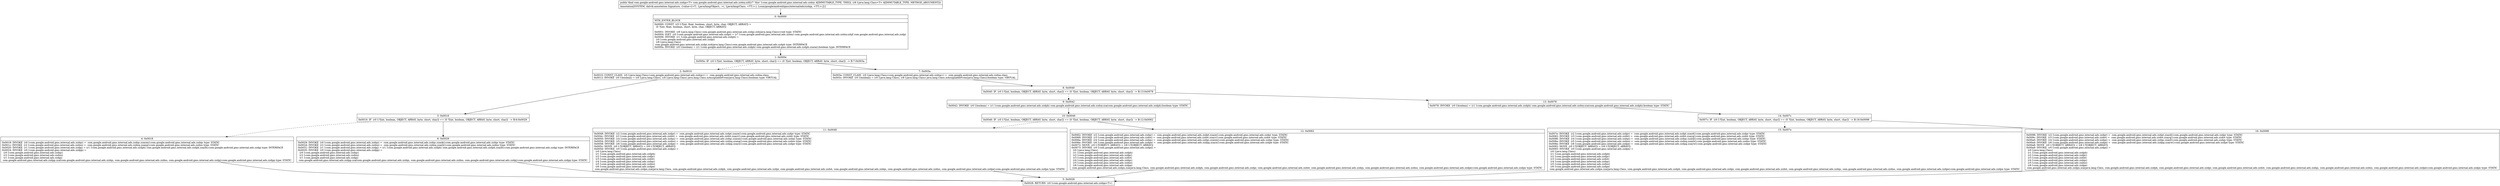 digraph "CFG forcom.google.android.gms.internal.ads.zzdoy.zzf(Ljava\/lang\/Class;)Lcom\/google\/android\/gms\/internal\/ads\/zzdqa;" {
Node_0 [shape=record,label="{0\:\ 0x0000|MTH_ENTER_BLOCK\l|0x0000: CONST  (r5 I:?[int, float, boolean, short, byte, char, OBJECT, ARRAY]) = \l  (0 ?[int, float, boolean, short, byte, char, OBJECT, ARRAY])\l \l0x0001: INVOKE  (r8 I:java.lang.Class) com.google.android.gms.internal.ads.zzdqc.zzh(java.lang.Class):void type: STATIC \l0x0004: IGET  (r0 I:com.google.android.gms.internal.ads.zzdpi) = (r7 I:com.google.android.gms.internal.ads.zzdoy) com.google.android.gms.internal.ads.zzdoy.zzhjf com.google.android.gms.internal.ads.zzdpi \l0x0006: INVOKE  (r1 I:com.google.android.gms.internal.ads.zzdph) = \l  (r0 I:com.google.android.gms.internal.ads.zzdpi)\l  (r8 I:java.lang.Class)\l com.google.android.gms.internal.ads.zzdpi.zzd(java.lang.Class):com.google.android.gms.internal.ads.zzdph type: INTERFACE \l0x000a: INVOKE  (r0 I:boolean) = (r1 I:com.google.android.gms.internal.ads.zzdph) com.google.android.gms.internal.ads.zzdph.zzaza():boolean type: INTERFACE \l}"];
Node_1 [shape=record,label="{1\:\ 0x000e|0x000e: IF  (r0 I:?[int, boolean, OBJECT, ARRAY, byte, short, char]) == (0 ?[int, boolean, OBJECT, ARRAY, byte, short, char])  \-\> B:7:0x003a \l}"];
Node_2 [shape=record,label="{2\:\ 0x0010|0x0010: CONST_CLASS  (r0 I:java.lang.Class\<com.google.android.gms.internal.ads.zzdoa\>) =  com.google.android.gms.internal.ads.zzdoa.class \l0x0012: INVOKE  (r0 I:boolean) = (r0 I:java.lang.Class), (r8 I:java.lang.Class) java.lang.Class.isAssignableFrom(java.lang.Class):boolean type: VIRTUAL \l}"];
Node_3 [shape=record,label="{3\:\ 0x0016|0x0016: IF  (r0 I:?[int, boolean, OBJECT, ARRAY, byte, short, char]) == (0 ?[int, boolean, OBJECT, ARRAY, byte, short, char])  \-\> B:6:0x0029 \l}"];
Node_4 [shape=record,label="{4\:\ 0x0018|0x0018: INVOKE  (r0 I:com.google.android.gms.internal.ads.zzdqs) =  com.google.android.gms.internal.ads.zzdqc.zzazm():com.google.android.gms.internal.ads.zzdqs type: STATIC \l0x001c: INVOKE  (r2 I:com.google.android.gms.internal.ads.zzdno) =  com.google.android.gms.internal.ads.zzdnq.zzaxg():com.google.android.gms.internal.ads.zzdno type: STATIC \l0x0020: INVOKE  (r1 I:com.google.android.gms.internal.ads.zzdpj) = (r1 I:com.google.android.gms.internal.ads.zzdph) com.google.android.gms.internal.ads.zzdph.zzazb():com.google.android.gms.internal.ads.zzdpj type: INTERFACE \l0x0024: INVOKE  (r0 I:com.google.android.gms.internal.ads.zzdpp) = \l  (r0 I:com.google.android.gms.internal.ads.zzdqs)\l  (r2 I:com.google.android.gms.internal.ads.zzdno)\l  (r1 I:com.google.android.gms.internal.ads.zzdpj)\l com.google.android.gms.internal.ads.zzdpp.zza(com.google.android.gms.internal.ads.zzdqs, com.google.android.gms.internal.ads.zzdno, com.google.android.gms.internal.ads.zzdpj):com.google.android.gms.internal.ads.zzdpp type: STATIC \l}"];
Node_5 [shape=record,label="{5\:\ 0x0028|0x0028: RETURN  (r0 I:com.google.android.gms.internal.ads.zzdqa\<T\>) \l}"];
Node_6 [shape=record,label="{6\:\ 0x0029|0x0029: INVOKE  (r0 I:com.google.android.gms.internal.ads.zzdqs) =  com.google.android.gms.internal.ads.zzdqc.zzazk():com.google.android.gms.internal.ads.zzdqs type: STATIC \l0x002d: INVOKE  (r2 I:com.google.android.gms.internal.ads.zzdno) =  com.google.android.gms.internal.ads.zzdnq.zzaxh():com.google.android.gms.internal.ads.zzdno type: STATIC \l0x0031: INVOKE  (r1 I:com.google.android.gms.internal.ads.zzdpj) = (r1 I:com.google.android.gms.internal.ads.zzdph) com.google.android.gms.internal.ads.zzdph.zzazb():com.google.android.gms.internal.ads.zzdpj type: INTERFACE \l0x0035: INVOKE  (r0 I:com.google.android.gms.internal.ads.zzdpp) = \l  (r0 I:com.google.android.gms.internal.ads.zzdqs)\l  (r2 I:com.google.android.gms.internal.ads.zzdno)\l  (r1 I:com.google.android.gms.internal.ads.zzdpj)\l com.google.android.gms.internal.ads.zzdpp.zza(com.google.android.gms.internal.ads.zzdqs, com.google.android.gms.internal.ads.zzdno, com.google.android.gms.internal.ads.zzdpj):com.google.android.gms.internal.ads.zzdpp type: STATIC \l}"];
Node_7 [shape=record,label="{7\:\ 0x003a|0x003a: CONST_CLASS  (r0 I:java.lang.Class\<com.google.android.gms.internal.ads.zzdoa\>) =  com.google.android.gms.internal.ads.zzdoa.class \l0x003c: INVOKE  (r0 I:boolean) = (r0 I:java.lang.Class), (r8 I:java.lang.Class) java.lang.Class.isAssignableFrom(java.lang.Class):boolean type: VIRTUAL \l}"];
Node_8 [shape=record,label="{8\:\ 0x0040|0x0040: IF  (r0 I:?[int, boolean, OBJECT, ARRAY, byte, short, char]) == (0 ?[int, boolean, OBJECT, ARRAY, byte, short, char])  \-\> B:13:0x0078 \l}"];
Node_9 [shape=record,label="{9\:\ 0x0042|0x0042: INVOKE  (r0 I:boolean) = (r1 I:com.google.android.gms.internal.ads.zzdph) com.google.android.gms.internal.ads.zzdoy.zza(com.google.android.gms.internal.ads.zzdph):boolean type: STATIC \l}"];
Node_10 [shape=record,label="{10\:\ 0x0046|0x0046: IF  (r0 I:?[int, boolean, OBJECT, ARRAY, byte, short, char]) == (0 ?[int, boolean, OBJECT, ARRAY, byte, short, char])  \-\> B:12:0x0062 \l}"];
Node_11 [shape=record,label="{11\:\ 0x0048|0x0048: INVOKE  (r2 I:com.google.android.gms.internal.ads.zzdpr) =  com.google.android.gms.internal.ads.zzdpt.zzaze():com.google.android.gms.internal.ads.zzdpr type: STATIC \l0x004c: INVOKE  (r3 I:com.google.android.gms.internal.ads.zzdot) =  com.google.android.gms.internal.ads.zzdot.zzayr():com.google.android.gms.internal.ads.zzdot type: STATIC \l0x0050: INVOKE  (r4 I:com.google.android.gms.internal.ads.zzdqs) =  com.google.android.gms.internal.ads.zzdqc.zzazm():com.google.android.gms.internal.ads.zzdqs type: STATIC \l0x0054: INVOKE  (r5 I:com.google.android.gms.internal.ads.zzdno) =  com.google.android.gms.internal.ads.zzdnq.zzaxg():com.google.android.gms.internal.ads.zzdno type: STATIC \l0x0058: INVOKE  (r6 I:com.google.android.gms.internal.ads.zzdpe) =  com.google.android.gms.internal.ads.zzdpg.zzayx():com.google.android.gms.internal.ads.zzdpe type: STATIC \l0x005c: MOVE  (r0 I:?[OBJECT, ARRAY]) = (r8 I:?[OBJECT, ARRAY]) \l0x005d: INVOKE  (r0 I:com.google.android.gms.internal.ads.zzdpn) = \l  (r0 I:java.lang.Class)\l  (r1 I:com.google.android.gms.internal.ads.zzdph)\l  (r2 I:com.google.android.gms.internal.ads.zzdpr)\l  (r3 I:com.google.android.gms.internal.ads.zzdot)\l  (r4 I:com.google.android.gms.internal.ads.zzdqs)\l  (r5 I:com.google.android.gms.internal.ads.zzdno)\l  (r6 I:com.google.android.gms.internal.ads.zzdpe)\l com.google.android.gms.internal.ads.zzdpn.zza(java.lang.Class, com.google.android.gms.internal.ads.zzdph, com.google.android.gms.internal.ads.zzdpr, com.google.android.gms.internal.ads.zzdot, com.google.android.gms.internal.ads.zzdqs, com.google.android.gms.internal.ads.zzdno, com.google.android.gms.internal.ads.zzdpe):com.google.android.gms.internal.ads.zzdpn type: STATIC \l}"];
Node_12 [shape=record,label="{12\:\ 0x0062|0x0062: INVOKE  (r2 I:com.google.android.gms.internal.ads.zzdpr) =  com.google.android.gms.internal.ads.zzdpt.zzaze():com.google.android.gms.internal.ads.zzdpr type: STATIC \l0x0066: INVOKE  (r3 I:com.google.android.gms.internal.ads.zzdot) =  com.google.android.gms.internal.ads.zzdot.zzayr():com.google.android.gms.internal.ads.zzdot type: STATIC \l0x006a: INVOKE  (r4 I:com.google.android.gms.internal.ads.zzdqs) =  com.google.android.gms.internal.ads.zzdqc.zzazm():com.google.android.gms.internal.ads.zzdqs type: STATIC \l0x006e: INVOKE  (r6 I:com.google.android.gms.internal.ads.zzdpe) =  com.google.android.gms.internal.ads.zzdpg.zzayx():com.google.android.gms.internal.ads.zzdpe type: STATIC \l0x0072: MOVE  (r0 I:?[OBJECT, ARRAY]) = (r8 I:?[OBJECT, ARRAY]) \l0x0073: INVOKE  (r0 I:com.google.android.gms.internal.ads.zzdpn) = \l  (r0 I:java.lang.Class)\l  (r1 I:com.google.android.gms.internal.ads.zzdph)\l  (r2 I:com.google.android.gms.internal.ads.zzdpr)\l  (r3 I:com.google.android.gms.internal.ads.zzdot)\l  (r4 I:com.google.android.gms.internal.ads.zzdqs)\l  (r5 I:com.google.android.gms.internal.ads.zzdno)\l  (r6 I:com.google.android.gms.internal.ads.zzdpe)\l com.google.android.gms.internal.ads.zzdpn.zza(java.lang.Class, com.google.android.gms.internal.ads.zzdph, com.google.android.gms.internal.ads.zzdpr, com.google.android.gms.internal.ads.zzdot, com.google.android.gms.internal.ads.zzdqs, com.google.android.gms.internal.ads.zzdno, com.google.android.gms.internal.ads.zzdpe):com.google.android.gms.internal.ads.zzdpn type: STATIC \l}"];
Node_13 [shape=record,label="{13\:\ 0x0078|0x0078: INVOKE  (r0 I:boolean) = (r1 I:com.google.android.gms.internal.ads.zzdph) com.google.android.gms.internal.ads.zzdoy.zza(com.google.android.gms.internal.ads.zzdph):boolean type: STATIC \l}"];
Node_14 [shape=record,label="{14\:\ 0x007c|0x007c: IF  (r0 I:?[int, boolean, OBJECT, ARRAY, byte, short, char]) == (0 ?[int, boolean, OBJECT, ARRAY, byte, short, char])  \-\> B:16:0x0098 \l}"];
Node_15 [shape=record,label="{15\:\ 0x007e|0x007e: INVOKE  (r2 I:com.google.android.gms.internal.ads.zzdpr) =  com.google.android.gms.internal.ads.zzdpt.zzazd():com.google.android.gms.internal.ads.zzdpr type: STATIC \l0x0082: INVOKE  (r3 I:com.google.android.gms.internal.ads.zzdot) =  com.google.android.gms.internal.ads.zzdot.zzayq():com.google.android.gms.internal.ads.zzdot type: STATIC \l0x0086: INVOKE  (r4 I:com.google.android.gms.internal.ads.zzdqs) =  com.google.android.gms.internal.ads.zzdqc.zzazk():com.google.android.gms.internal.ads.zzdqs type: STATIC \l0x008a: INVOKE  (r5 I:com.google.android.gms.internal.ads.zzdno) =  com.google.android.gms.internal.ads.zzdnq.zzaxh():com.google.android.gms.internal.ads.zzdno type: STATIC \l0x008e: INVOKE  (r6 I:com.google.android.gms.internal.ads.zzdpe) =  com.google.android.gms.internal.ads.zzdpg.zzayw():com.google.android.gms.internal.ads.zzdpe type: STATIC \l0x0092: MOVE  (r0 I:?[OBJECT, ARRAY]) = (r8 I:?[OBJECT, ARRAY]) \l0x0093: INVOKE  (r0 I:com.google.android.gms.internal.ads.zzdpn) = \l  (r0 I:java.lang.Class)\l  (r1 I:com.google.android.gms.internal.ads.zzdph)\l  (r2 I:com.google.android.gms.internal.ads.zzdpr)\l  (r3 I:com.google.android.gms.internal.ads.zzdot)\l  (r4 I:com.google.android.gms.internal.ads.zzdqs)\l  (r5 I:com.google.android.gms.internal.ads.zzdno)\l  (r6 I:com.google.android.gms.internal.ads.zzdpe)\l com.google.android.gms.internal.ads.zzdpn.zza(java.lang.Class, com.google.android.gms.internal.ads.zzdph, com.google.android.gms.internal.ads.zzdpr, com.google.android.gms.internal.ads.zzdot, com.google.android.gms.internal.ads.zzdqs, com.google.android.gms.internal.ads.zzdno, com.google.android.gms.internal.ads.zzdpe):com.google.android.gms.internal.ads.zzdpn type: STATIC \l}"];
Node_16 [shape=record,label="{16\:\ 0x0098|0x0098: INVOKE  (r2 I:com.google.android.gms.internal.ads.zzdpr) =  com.google.android.gms.internal.ads.zzdpt.zzazd():com.google.android.gms.internal.ads.zzdpr type: STATIC \l0x009c: INVOKE  (r3 I:com.google.android.gms.internal.ads.zzdot) =  com.google.android.gms.internal.ads.zzdot.zzayq():com.google.android.gms.internal.ads.zzdot type: STATIC \l0x00a0: INVOKE  (r4 I:com.google.android.gms.internal.ads.zzdqs) =  com.google.android.gms.internal.ads.zzdqc.zzazl():com.google.android.gms.internal.ads.zzdqs type: STATIC \l0x00a4: INVOKE  (r6 I:com.google.android.gms.internal.ads.zzdpe) =  com.google.android.gms.internal.ads.zzdpg.zzayw():com.google.android.gms.internal.ads.zzdpe type: STATIC \l0x00a8: MOVE  (r0 I:?[OBJECT, ARRAY]) = (r8 I:?[OBJECT, ARRAY]) \l0x00a9: INVOKE  (r0 I:com.google.android.gms.internal.ads.zzdpn) = \l  (r0 I:java.lang.Class)\l  (r1 I:com.google.android.gms.internal.ads.zzdph)\l  (r2 I:com.google.android.gms.internal.ads.zzdpr)\l  (r3 I:com.google.android.gms.internal.ads.zzdot)\l  (r4 I:com.google.android.gms.internal.ads.zzdqs)\l  (r5 I:com.google.android.gms.internal.ads.zzdno)\l  (r6 I:com.google.android.gms.internal.ads.zzdpe)\l com.google.android.gms.internal.ads.zzdpn.zza(java.lang.Class, com.google.android.gms.internal.ads.zzdph, com.google.android.gms.internal.ads.zzdpr, com.google.android.gms.internal.ads.zzdot, com.google.android.gms.internal.ads.zzdqs, com.google.android.gms.internal.ads.zzdno, com.google.android.gms.internal.ads.zzdpe):com.google.android.gms.internal.ads.zzdpn type: STATIC \l}"];
MethodNode[shape=record,label="{public final com.google.android.gms.internal.ads.zzdqa\<T\> com.google.android.gms.internal.ads.zzdoy.zzf((r7 'this' I:com.google.android.gms.internal.ads.zzdoy A[IMMUTABLE_TYPE, THIS]), (r8 I:java.lang.Class\<T\> A[IMMUTABLE_TYPE, METHOD_ARGUMENT]))  | Annotation[SYSTEM, dalvik.annotation.Signature, \{value=[\<T:, Ljava\/lang\/Object;, \>(, Ljava\/lang\/Class, \<TT;\>;), Lcom\/google\/android\/gms\/internal\/ads\/zzdqa, \<TT;\>;]\}]\l}"];
MethodNode -> Node_0;
Node_0 -> Node_1;
Node_1 -> Node_2[style=dashed];
Node_1 -> Node_7;
Node_2 -> Node_3;
Node_3 -> Node_4[style=dashed];
Node_3 -> Node_6;
Node_4 -> Node_5;
Node_6 -> Node_5;
Node_7 -> Node_8;
Node_8 -> Node_9[style=dashed];
Node_8 -> Node_13;
Node_9 -> Node_10;
Node_10 -> Node_11[style=dashed];
Node_10 -> Node_12;
Node_11 -> Node_5;
Node_12 -> Node_5;
Node_13 -> Node_14;
Node_14 -> Node_15[style=dashed];
Node_14 -> Node_16;
Node_15 -> Node_5;
Node_16 -> Node_5;
}

